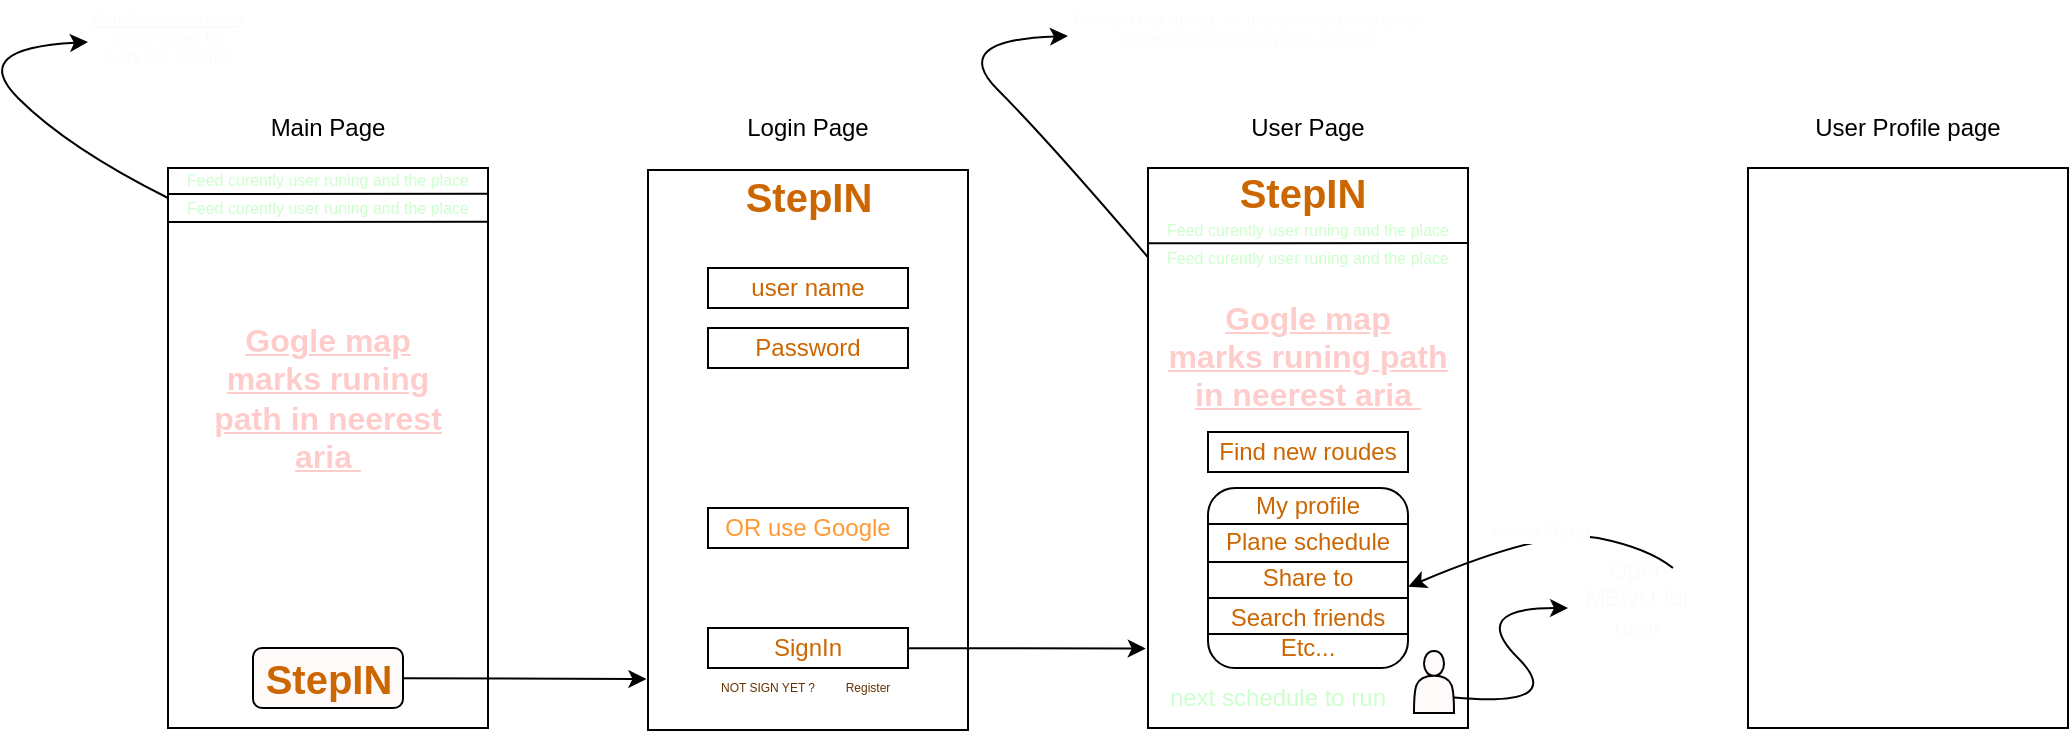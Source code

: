 <mxfile>
    <diagram id="OEmGGhtrUsx9r3vYYORP" name="Page-1">
        <mxGraphModel dx="1173" dy="638" grid="1" gridSize="10" guides="1" tooltips="1" connect="1" arrows="1" fold="1" page="1" pageScale="1" pageWidth="827" pageHeight="1169" background="none" math="0" shadow="0">
            <root>
                <mxCell id="0"/>
                <mxCell id="1" parent="0"/>
                <mxCell id="5" value="" style="rounded=0;whiteSpace=wrap;html=1;" vertex="1" parent="1">
                    <mxGeometry x="150" y="120" width="160" height="280" as="geometry"/>
                </mxCell>
                <mxCell id="6" value="Main Page" style="text;html=1;strokeColor=none;fillColor=none;align=center;verticalAlign=middle;whiteSpace=wrap;rounded=0;" vertex="1" parent="1">
                    <mxGeometry x="180" y="90" width="100" height="20" as="geometry"/>
                </mxCell>
                <mxCell id="33" style="edgeStyle=none;html=1;entryX=-0.005;entryY=0.909;entryDx=0;entryDy=0;entryPerimeter=0;fontSize=8;fontColor=#FFCCCC;" edge="1" parent="1" source="9" target="21">
                    <mxGeometry relative="1" as="geometry"/>
                </mxCell>
                <mxCell id="9" value="&lt;font style=&quot;font-size: 20px&quot;&gt;StepIN&lt;/font&gt;" style="text;html=1;strokeColor=#000000;fillColor=#FFFAFA;align=center;verticalAlign=middle;whiteSpace=wrap;rounded=1;fontColor=#CC6600;fontStyle=1" vertex="1" parent="1">
                    <mxGeometry x="192.5" y="360" width="75" height="30" as="geometry"/>
                </mxCell>
                <mxCell id="11" value="&lt;b&gt;Gogle map&lt;br&gt;marks runing path in neerest aria&amp;nbsp;&lt;br&gt;&lt;/b&gt;" style="text;html=1;align=center;verticalAlign=middle;whiteSpace=wrap;rounded=0;fontSize=16;fontStyle=4;fontColor=#FFCCCC;" vertex="1" parent="1">
                    <mxGeometry x="170" y="180" width="120" height="110" as="geometry"/>
                </mxCell>
                <mxCell id="13" value="&lt;font style=&quot;font-size: 8px&quot;&gt;Feed curently user runing and the place&lt;/font&gt;" style="text;html=1;strokeColor=none;fillColor=none;align=center;verticalAlign=middle;whiteSpace=wrap;rounded=0;fontSize=8;fontColor=#CCFFCC;" vertex="1" parent="1">
                    <mxGeometry x="150" y="121" width="160" height="10" as="geometry"/>
                </mxCell>
                <mxCell id="15" value="" style="endArrow=none;html=1;fontSize=8;fontColor=#FFFAFA;entryX=1;entryY=0.121;entryDx=0;entryDy=0;entryPerimeter=0;" edge="1" parent="1">
                    <mxGeometry width="50" height="50" relative="1" as="geometry">
                        <mxPoint x="150" y="133" as="sourcePoint"/>
                        <mxPoint x="310" y="132.88" as="targetPoint"/>
                    </mxGeometry>
                </mxCell>
                <mxCell id="16" value="&lt;font style=&quot;font-size: 8px&quot;&gt;Feed curently user runing and the place&lt;/font&gt;" style="text;html=1;strokeColor=none;fillColor=none;align=center;verticalAlign=middle;whiteSpace=wrap;rounded=0;fontSize=8;fontColor=#CCFFCC;" vertex="1" parent="1">
                    <mxGeometry x="150" y="135" width="160" height="10" as="geometry"/>
                </mxCell>
                <mxCell id="17" value="" style="endArrow=none;html=1;fontSize=8;fontColor=#FFFAFA;entryX=1;entryY=0.121;entryDx=0;entryDy=0;entryPerimeter=0;" edge="1" parent="1">
                    <mxGeometry width="50" height="50" relative="1" as="geometry">
                        <mxPoint x="150" y="147.0" as="sourcePoint"/>
                        <mxPoint x="310" y="146.88" as="targetPoint"/>
                    </mxGeometry>
                </mxCell>
                <mxCell id="21" value="" style="rounded=0;whiteSpace=wrap;html=1;" vertex="1" parent="1">
                    <mxGeometry x="390" y="121" width="160" height="280" as="geometry"/>
                </mxCell>
                <mxCell id="22" value="user name" style="text;html=1;strokeColor=default;fillColor=none;align=center;verticalAlign=middle;whiteSpace=wrap;rounded=0;fontSize=12;fontColor=#CC6600;" vertex="1" parent="1">
                    <mxGeometry x="420" y="170" width="100" height="20" as="geometry"/>
                </mxCell>
                <mxCell id="23" value="Password" style="text;html=1;strokeColor=default;fillColor=none;align=center;verticalAlign=middle;whiteSpace=wrap;rounded=0;fontSize=12;fontColor=#CC6600;" vertex="1" parent="1">
                    <mxGeometry x="420" y="200" width="100" height="20" as="geometry"/>
                </mxCell>
                <mxCell id="32" style="edgeStyle=none;html=1;entryX=-0.007;entryY=0.858;entryDx=0;entryDy=0;entryPerimeter=0;fontSize=8;fontColor=#FFCCCC;" edge="1" parent="1" source="24" target="31">
                    <mxGeometry relative="1" as="geometry"/>
                </mxCell>
                <mxCell id="24" value="SignIn" style="text;html=1;strokeColor=default;fillColor=none;align=center;verticalAlign=middle;whiteSpace=wrap;rounded=0;fontSize=12;fontColor=#CC6600;" vertex="1" parent="1">
                    <mxGeometry x="420" y="350" width="100" height="20" as="geometry"/>
                </mxCell>
                <mxCell id="25" value="NOT SIGN YET ?" style="text;html=1;strokeColor=none;fillColor=none;align=center;verticalAlign=middle;whiteSpace=wrap;rounded=0;fontSize=6;fontColor=#663300;" vertex="1" parent="1">
                    <mxGeometry x="420" y="375" width="60" height="10" as="geometry"/>
                </mxCell>
                <mxCell id="26" value="Register" style="text;html=1;strokeColor=none;fillColor=none;align=center;verticalAlign=middle;whiteSpace=wrap;rounded=0;fontSize=6;fontColor=#663300;" vertex="1" parent="1">
                    <mxGeometry x="480" y="375" width="40" height="10" as="geometry"/>
                </mxCell>
                <mxCell id="27" value="OR use Google" style="text;html=1;strokeColor=default;fillColor=none;align=center;verticalAlign=middle;whiteSpace=wrap;rounded=0;fontSize=12;fontColor=#FF9933;" vertex="1" parent="1">
                    <mxGeometry x="420" y="290" width="100" height="20" as="geometry"/>
                </mxCell>
                <mxCell id="28" value="Login Page" style="text;html=1;strokeColor=none;fillColor=none;align=center;verticalAlign=middle;whiteSpace=wrap;rounded=0;" vertex="1" parent="1">
                    <mxGeometry x="420" y="90" width="100" height="20" as="geometry"/>
                </mxCell>
                <mxCell id="29" value="" style="curved=1;endArrow=classic;html=1;fontSize=6;fontColor=#FFCCCC;exitX=0;exitY=0;exitDx=0;exitDy=0;" edge="1" parent="1" source="16" target="30">
                    <mxGeometry width="50" height="50" relative="1" as="geometry">
                        <mxPoint x="160" y="140" as="sourcePoint"/>
                        <mxPoint x="110" y="40" as="targetPoint"/>
                        <Array as="points">
                            <mxPoint x="100" y="110"/>
                            <mxPoint x="50" y="60"/>
                        </Array>
                    </mxGeometry>
                </mxCell>
                <mxCell id="30" value="&lt;u style=&quot;font-size: 8px;&quot;&gt;Randon Users runing&lt;/u&gt;&lt;br style=&quot;font-size: 8px;&quot;&gt;Cange users list every few seconds" style="text;html=1;strokeColor=none;fillColor=none;align=center;verticalAlign=middle;whiteSpace=wrap;rounded=0;fontSize=8;fontColor=#FFFAFA;" vertex="1" parent="1">
                    <mxGeometry x="110" y="40" width="80" height="30" as="geometry"/>
                </mxCell>
                <mxCell id="31" value="" style="rounded=0;whiteSpace=wrap;html=1;" vertex="1" parent="1">
                    <mxGeometry x="640" y="120" width="160" height="280" as="geometry"/>
                </mxCell>
                <mxCell id="34" value="User Page" style="text;html=1;strokeColor=none;fillColor=none;align=center;verticalAlign=middle;whiteSpace=wrap;rounded=0;" vertex="1" parent="1">
                    <mxGeometry x="670" y="90" width="100" height="20" as="geometry"/>
                </mxCell>
                <mxCell id="36" value="" style="shape=actor;whiteSpace=wrap;html=1;rounded=1;fontSize=8;fontColor=#FFCCCC;strokeColor=default;fillColor=#FFFAFA;" vertex="1" parent="1">
                    <mxGeometry x="773" y="361.5" width="20" height="31" as="geometry"/>
                </mxCell>
                <mxCell id="37" value="&lt;b&gt;Gogle map&lt;br&gt;marks runing path in neerest aria&amp;nbsp;&lt;br&gt;&lt;/b&gt;" style="text;html=1;align=center;verticalAlign=middle;whiteSpace=wrap;rounded=0;fontSize=16;fontStyle=4;fontColor=#FFCCCC;" vertex="1" parent="1">
                    <mxGeometry x="640" y="179" width="160" height="70" as="geometry"/>
                </mxCell>
                <mxCell id="38" value="&lt;font style=&quot;font-size: 8px&quot;&gt;Feed curently user runing and the place&lt;/font&gt;" style="text;html=1;strokeColor=none;fillColor=none;align=center;verticalAlign=middle;whiteSpace=wrap;rounded=0;fontSize=8;fontColor=#CCFFCC;" vertex="1" parent="1">
                    <mxGeometry x="640" y="145.64" width="160" height="10" as="geometry"/>
                </mxCell>
                <mxCell id="39" value="" style="endArrow=none;html=1;fontSize=8;fontColor=#FFFAFA;entryX=1;entryY=0.121;entryDx=0;entryDy=0;entryPerimeter=0;" edge="1" parent="1">
                    <mxGeometry width="50" height="50" relative="1" as="geometry">
                        <mxPoint x="640" y="157.64" as="sourcePoint"/>
                        <mxPoint x="800" y="157.52" as="targetPoint"/>
                    </mxGeometry>
                </mxCell>
                <mxCell id="40" value="&lt;font style=&quot;font-size: 8px&quot;&gt;Feed curently user runing and the place&lt;/font&gt;" style="text;html=1;strokeColor=none;fillColor=none;align=center;verticalAlign=middle;whiteSpace=wrap;rounded=0;fontSize=8;fontColor=#CCFFCC;" vertex="1" parent="1">
                    <mxGeometry x="640" y="159.64" width="160" height="10" as="geometry"/>
                </mxCell>
                <mxCell id="44" value="" style="curved=1;endArrow=classic;html=1;fontSize=6;fontColor=#FFCCCC;exitX=0;exitY=0.5;exitDx=0;exitDy=0;" edge="1" target="45" parent="1" source="40">
                    <mxGeometry width="50" height="50" relative="1" as="geometry">
                        <mxPoint x="640" y="131" as="sourcePoint"/>
                        <mxPoint x="600" y="36" as="targetPoint"/>
                        <Array as="points">
                            <mxPoint x="590" y="106"/>
                            <mxPoint x="540" y="56"/>
                        </Array>
                    </mxGeometry>
                </mxCell>
                <mxCell id="45" value="&lt;span style=&quot;font-size: 8px&quot;&gt;Friends User runing -&amp;nbsp;&lt;/span&gt;or they plan and time to run&lt;br style=&quot;font-size: 8px&quot;&gt;Cange friend list every few seconds" style="text;html=1;strokeColor=none;fillColor=none;align=center;verticalAlign=middle;whiteSpace=wrap;rounded=0;fontSize=8;fontColor=#FFFAFA;" vertex="1" parent="1">
                    <mxGeometry x="600" y="36" width="180" height="30" as="geometry"/>
                </mxCell>
                <mxCell id="46" value="&lt;font style=&quot;font-size: 12px;&quot;&gt;next schedule to run&lt;/font&gt;" style="text;html=1;strokeColor=none;fillColor=none;align=center;verticalAlign=middle;whiteSpace=wrap;rounded=0;fontSize=12;fontColor=#CCFFCC;" vertex="1" parent="1">
                    <mxGeometry x="640" y="380" width="130" height="10" as="geometry"/>
                </mxCell>
                <mxCell id="47" value="" style="curved=1;endArrow=classic;html=1;fontSize=12;fontColor=#FFFAFA;exitX=1;exitY=0.75;exitDx=0;exitDy=0;" edge="1" parent="1" source="36">
                    <mxGeometry width="50" height="50" relative="1" as="geometry">
                        <mxPoint x="800" y="390" as="sourcePoint"/>
                        <mxPoint x="850" y="340" as="targetPoint"/>
                        <Array as="points">
                            <mxPoint x="850" y="390"/>
                            <mxPoint x="800" y="340"/>
                        </Array>
                    </mxGeometry>
                </mxCell>
                <mxCell id="48" value="Find new roudes" style="text;html=1;strokeColor=default;fillColor=none;align=center;verticalAlign=middle;whiteSpace=wrap;rounded=0;fontSize=12;fontColor=#CC6600;" vertex="1" parent="1">
                    <mxGeometry x="670" y="252" width="100" height="20" as="geometry"/>
                </mxCell>
                <mxCell id="49" value="Open MENU for user" style="text;html=1;strokeColor=none;fillColor=none;align=center;verticalAlign=middle;whiteSpace=wrap;rounded=0;fontSize=12;fontColor=#FFFAFA;" vertex="1" parent="1">
                    <mxGeometry x="850" y="320" width="70" height="30" as="geometry"/>
                </mxCell>
                <mxCell id="50" value="" style="rounded=1;whiteSpace=wrap;html=1;fontSize=12;" vertex="1" parent="1">
                    <mxGeometry x="670" y="280" width="100" height="90" as="geometry"/>
                </mxCell>
                <mxCell id="52" value="wheel Menu" style="curved=1;endArrow=classic;html=1;fontSize=9;fontColor=#FFFAFA;exitX=0.75;exitY=0;exitDx=0;exitDy=0;entryX=1.002;entryY=0.548;entryDx=0;entryDy=0;entryPerimeter=0;" edge="1" parent="1" source="49" target="50">
                    <mxGeometry width="50" height="50" relative="1" as="geometry">
                        <mxPoint x="840" y="310" as="sourcePoint"/>
                        <mxPoint x="890" y="260" as="targetPoint"/>
                        <Array as="points">
                            <mxPoint x="890" y="310"/>
                            <mxPoint x="840" y="300"/>
                        </Array>
                    </mxGeometry>
                </mxCell>
                <mxCell id="54" value="" style="endArrow=none;html=1;fontSize=12;fontColor=#333333;" edge="1" parent="1">
                    <mxGeometry width="50" height="50" relative="1" as="geometry">
                        <mxPoint x="670" y="298" as="sourcePoint"/>
                        <mxPoint x="770" y="298" as="targetPoint"/>
                    </mxGeometry>
                </mxCell>
                <mxCell id="56" value="" style="endArrow=none;html=1;fontSize=12;fontColor=#333333;" edge="1" parent="1">
                    <mxGeometry width="50" height="50" relative="1" as="geometry">
                        <mxPoint x="670" y="317" as="sourcePoint"/>
                        <mxPoint x="770" y="317" as="targetPoint"/>
                    </mxGeometry>
                </mxCell>
                <mxCell id="57" value="" style="endArrow=none;html=1;fontSize=12;fontColor=#333333;" edge="1" parent="1">
                    <mxGeometry width="50" height="50" relative="1" as="geometry">
                        <mxPoint x="670" y="335" as="sourcePoint"/>
                        <mxPoint x="770" y="335" as="targetPoint"/>
                    </mxGeometry>
                </mxCell>
                <mxCell id="58" value="" style="endArrow=none;html=1;fontSize=12;fontColor=#333333;" edge="1" parent="1">
                    <mxGeometry width="50" height="50" relative="1" as="geometry">
                        <mxPoint x="670" y="353" as="sourcePoint"/>
                        <mxPoint x="770" y="353" as="targetPoint"/>
                    </mxGeometry>
                </mxCell>
                <mxCell id="59" value="My profile" style="text;html=1;strokeColor=none;fillColor=none;align=center;verticalAlign=middle;whiteSpace=wrap;rounded=0;fontSize=12;fontColor=#CC6600;" vertex="1" parent="1">
                    <mxGeometry x="680" y="284" width="80" height="10" as="geometry"/>
                </mxCell>
                <mxCell id="60" value="Plane schedule" style="text;html=1;strokeColor=none;fillColor=none;align=center;verticalAlign=middle;whiteSpace=wrap;rounded=0;fontSize=12;fontColor=#CC6600;" vertex="1" parent="1">
                    <mxGeometry x="670" y="302" width="100" height="10" as="geometry"/>
                </mxCell>
                <mxCell id="62" value="Share to" style="text;html=1;strokeColor=none;fillColor=none;align=center;verticalAlign=middle;whiteSpace=wrap;rounded=0;fontSize=12;fontColor=#CC6600;" vertex="1" parent="1">
                    <mxGeometry x="670" y="320" width="100" height="10" as="geometry"/>
                </mxCell>
                <mxCell id="63" value="Search friends" style="text;html=1;strokeColor=none;fillColor=none;align=center;verticalAlign=middle;whiteSpace=wrap;rounded=0;fontSize=12;fontColor=#CC6600;" vertex="1" parent="1">
                    <mxGeometry x="670" y="340" width="100" height="10" as="geometry"/>
                </mxCell>
                <mxCell id="64" value="Etc..." style="text;html=1;strokeColor=none;fillColor=none;align=center;verticalAlign=middle;whiteSpace=wrap;rounded=0;fontSize=12;fontColor=#CC6600;" vertex="1" parent="1">
                    <mxGeometry x="670" y="355" width="100" height="10" as="geometry"/>
                </mxCell>
                <mxCell id="65" value="" style="rounded=0;whiteSpace=wrap;html=1;" vertex="1" parent="1">
                    <mxGeometry x="940" y="120" width="160" height="280" as="geometry"/>
                </mxCell>
                <mxCell id="66" value="User Profile page" style="text;html=1;strokeColor=none;fillColor=none;align=center;verticalAlign=middle;whiteSpace=wrap;rounded=0;" vertex="1" parent="1">
                    <mxGeometry x="970" y="90" width="100" height="20" as="geometry"/>
                </mxCell>
                <mxCell id="67" value="&lt;font style=&quot;font-size: 20px&quot;&gt;StepIN&lt;/font&gt;" style="text;html=1;strokeColor=none;fillColor=none;align=center;verticalAlign=middle;whiteSpace=wrap;rounded=1;fontColor=#CC6600;fontStyle=1" vertex="1" parent="1">
                    <mxGeometry x="432.5" y="119" width="75" height="30" as="geometry"/>
                </mxCell>
                <mxCell id="69" value="&lt;font style=&quot;font-size: 20px&quot;&gt;StepIN&lt;/font&gt;" style="text;html=1;strokeColor=none;fillColor=none;align=center;verticalAlign=middle;whiteSpace=wrap;rounded=1;fontColor=#CC6600;fontStyle=1" vertex="1" parent="1">
                    <mxGeometry x="680" y="117" width="75" height="30" as="geometry"/>
                </mxCell>
            </root>
        </mxGraphModel>
    </diagram>
</mxfile>